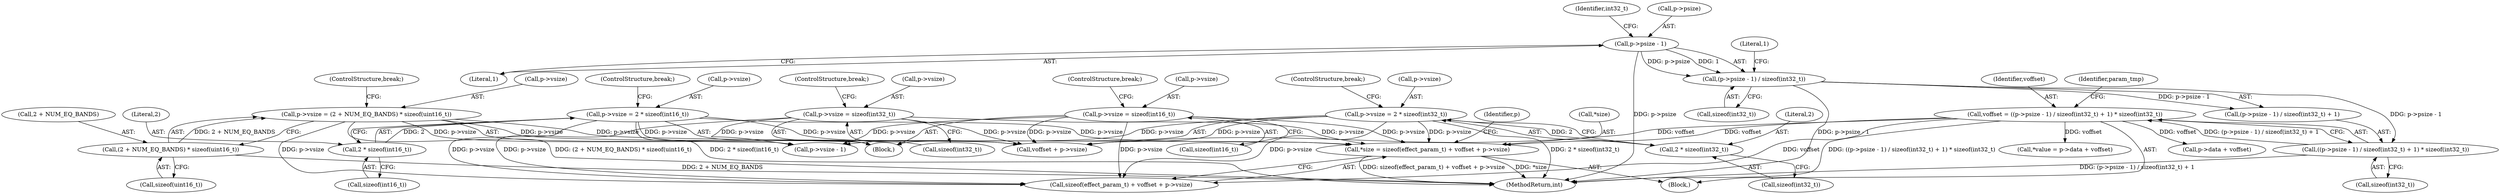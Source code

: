 digraph "0_Android_d72ea85c78a1a68bf99fd5804ad9784b4102fe57@API" {
"1000297" [label="(Call,*size = sizeof(effect_param_t) + voffset + p->vsize)"];
"1000112" [label="(Call,voffset = ((p->psize - 1) / sizeof(int32_t) + 1) * sizeof(int32_t))"];
"1000114" [label="(Call,((p->psize - 1) / sizeof(int32_t) + 1) * sizeof(int32_t))"];
"1000116" [label="(Call,(p->psize - 1) / sizeof(int32_t))"];
"1000117" [label="(Call,p->psize - 1)"];
"1000181" [label="(Call,p->vsize = sizeof(int16_t))"];
"1000229" [label="(Call,p->vsize = 2 * sizeof(int32_t))"];
"1000233" [label="(Call,2 * sizeof(int32_t))"];
"1000204" [label="(Call,p->vsize = 2 * sizeof(int16_t))"];
"1000208" [label="(Call,2 * sizeof(int16_t))"];
"1000252" [label="(Call,p->vsize = sizeof(int32_t))"];
"1000279" [label="(Call,p->vsize = (2 + NUM_EQ_BANDS) * sizeof(uint16_t))"];
"1000283" [label="(Call,(2 + NUM_EQ_BANDS) * sizeof(uint16_t))"];
"1000187" [label="(ControlStructure,break;)"];
"1000256" [label="(Call,sizeof(int32_t))"];
"1000123" [label="(Identifier,int32_t)"];
"1000113" [label="(Identifier,voffset)"];
"1000146" [label="(Call,p->data + voffset)"];
"1000283" [label="(Call,(2 + NUM_EQ_BANDS) * sizeof(uint16_t))"];
"1000311" [label="(Identifier,p)"];
"1000300" [label="(Call,sizeof(effect_param_t) + voffset + p->vsize)"];
"1000185" [label="(Call,sizeof(int16_t))"];
"1000209" [label="(Literal,2)"];
"1000115" [label="(Call,(p->psize - 1) / sizeof(int32_t) + 1)"];
"1000235" [label="(Call,sizeof(int32_t))"];
"1000212" [label="(ControlStructure,break;)"];
"1000287" [label="(Call,sizeof(uint16_t))"];
"1000570" [label="(Call,p->vsize - 1)"];
"1000233" [label="(Call,2 * sizeof(int32_t))"];
"1000237" [label="(ControlStructure,break;)"];
"1000303" [label="(Call,voffset + p->vsize)"];
"1000234" [label="(Literal,2)"];
"1000258" [label="(ControlStructure,break;)"];
"1000284" [label="(Call,2 + NUM_EQ_BANDS)"];
"1000122" [label="(Call,sizeof(int32_t))"];
"1000204" [label="(Call,p->vsize = 2 * sizeof(int16_t))"];
"1000144" [label="(Call,*value = p->data + voffset)"];
"1000162" [label="(Block,)"];
"1000124" [label="(Literal,1)"];
"1000114" [label="(Call,((p->psize - 1) / sizeof(int32_t) + 1) * sizeof(int32_t))"];
"1000230" [label="(Call,p->vsize)"];
"1000181" [label="(Call,p->vsize = sizeof(int16_t))"];
"1000116" [label="(Call,(p->psize - 1) / sizeof(int32_t))"];
"1000297" [label="(Call,*size = sizeof(effect_param_t) + voffset + p->vsize)"];
"1000253" [label="(Call,p->vsize)"];
"1000125" [label="(Call,sizeof(int32_t))"];
"1000252" [label="(Call,p->vsize = sizeof(int32_t))"];
"1000117" [label="(Call,p->psize - 1)"];
"1000289" [label="(ControlStructure,break;)"];
"1000229" [label="(Call,p->vsize = 2 * sizeof(int32_t))"];
"1000208" [label="(Call,2 * sizeof(int16_t))"];
"1000112" [label="(Call,voffset = ((p->psize - 1) / sizeof(int32_t) + 1) * sizeof(int32_t))"];
"1000651" [label="(MethodReturn,int)"];
"1000298" [label="(Call,*size)"];
"1000205" [label="(Call,p->vsize)"];
"1000279" [label="(Call,p->vsize = (2 + NUM_EQ_BANDS) * sizeof(uint16_t))"];
"1000280" [label="(Call,p->vsize)"];
"1000129" [label="(Identifier,param_tmp)"];
"1000104" [label="(Block,)"];
"1000118" [label="(Call,p->psize)"];
"1000121" [label="(Literal,1)"];
"1000210" [label="(Call,sizeof(int16_t))"];
"1000182" [label="(Call,p->vsize)"];
"1000297" -> "1000104"  [label="AST: "];
"1000297" -> "1000300"  [label="CFG: "];
"1000298" -> "1000297"  [label="AST: "];
"1000300" -> "1000297"  [label="AST: "];
"1000311" -> "1000297"  [label="CFG: "];
"1000297" -> "1000651"  [label="DDG: *size"];
"1000297" -> "1000651"  [label="DDG: sizeof(effect_param_t) + voffset + p->vsize"];
"1000112" -> "1000297"  [label="DDG: voffset"];
"1000181" -> "1000297"  [label="DDG: p->vsize"];
"1000229" -> "1000297"  [label="DDG: p->vsize"];
"1000204" -> "1000297"  [label="DDG: p->vsize"];
"1000252" -> "1000297"  [label="DDG: p->vsize"];
"1000279" -> "1000297"  [label="DDG: p->vsize"];
"1000112" -> "1000104"  [label="AST: "];
"1000112" -> "1000114"  [label="CFG: "];
"1000113" -> "1000112"  [label="AST: "];
"1000114" -> "1000112"  [label="AST: "];
"1000129" -> "1000112"  [label="CFG: "];
"1000112" -> "1000651"  [label="DDG: ((p->psize - 1) / sizeof(int32_t) + 1) * sizeof(int32_t)"];
"1000114" -> "1000112"  [label="DDG: (p->psize - 1) / sizeof(int32_t) + 1"];
"1000112" -> "1000144"  [label="DDG: voffset"];
"1000112" -> "1000146"  [label="DDG: voffset"];
"1000112" -> "1000300"  [label="DDG: voffset"];
"1000112" -> "1000303"  [label="DDG: voffset"];
"1000114" -> "1000125"  [label="CFG: "];
"1000115" -> "1000114"  [label="AST: "];
"1000125" -> "1000114"  [label="AST: "];
"1000114" -> "1000651"  [label="DDG: (p->psize - 1) / sizeof(int32_t) + 1"];
"1000116" -> "1000114"  [label="DDG: p->psize - 1"];
"1000116" -> "1000115"  [label="AST: "];
"1000116" -> "1000122"  [label="CFG: "];
"1000117" -> "1000116"  [label="AST: "];
"1000122" -> "1000116"  [label="AST: "];
"1000124" -> "1000116"  [label="CFG: "];
"1000116" -> "1000651"  [label="DDG: p->psize - 1"];
"1000116" -> "1000115"  [label="DDG: p->psize - 1"];
"1000117" -> "1000116"  [label="DDG: p->psize"];
"1000117" -> "1000116"  [label="DDG: 1"];
"1000117" -> "1000121"  [label="CFG: "];
"1000118" -> "1000117"  [label="AST: "];
"1000121" -> "1000117"  [label="AST: "];
"1000123" -> "1000117"  [label="CFG: "];
"1000117" -> "1000651"  [label="DDG: p->psize"];
"1000181" -> "1000162"  [label="AST: "];
"1000181" -> "1000185"  [label="CFG: "];
"1000182" -> "1000181"  [label="AST: "];
"1000185" -> "1000181"  [label="AST: "];
"1000187" -> "1000181"  [label="CFG: "];
"1000181" -> "1000300"  [label="DDG: p->vsize"];
"1000181" -> "1000303"  [label="DDG: p->vsize"];
"1000181" -> "1000570"  [label="DDG: p->vsize"];
"1000229" -> "1000162"  [label="AST: "];
"1000229" -> "1000233"  [label="CFG: "];
"1000230" -> "1000229"  [label="AST: "];
"1000233" -> "1000229"  [label="AST: "];
"1000237" -> "1000229"  [label="CFG: "];
"1000229" -> "1000651"  [label="DDG: 2 * sizeof(int32_t)"];
"1000233" -> "1000229"  [label="DDG: 2"];
"1000229" -> "1000300"  [label="DDG: p->vsize"];
"1000229" -> "1000303"  [label="DDG: p->vsize"];
"1000229" -> "1000570"  [label="DDG: p->vsize"];
"1000233" -> "1000235"  [label="CFG: "];
"1000234" -> "1000233"  [label="AST: "];
"1000235" -> "1000233"  [label="AST: "];
"1000204" -> "1000162"  [label="AST: "];
"1000204" -> "1000208"  [label="CFG: "];
"1000205" -> "1000204"  [label="AST: "];
"1000208" -> "1000204"  [label="AST: "];
"1000212" -> "1000204"  [label="CFG: "];
"1000204" -> "1000651"  [label="DDG: 2 * sizeof(int16_t)"];
"1000208" -> "1000204"  [label="DDG: 2"];
"1000204" -> "1000300"  [label="DDG: p->vsize"];
"1000204" -> "1000303"  [label="DDG: p->vsize"];
"1000204" -> "1000570"  [label="DDG: p->vsize"];
"1000208" -> "1000210"  [label="CFG: "];
"1000209" -> "1000208"  [label="AST: "];
"1000210" -> "1000208"  [label="AST: "];
"1000252" -> "1000162"  [label="AST: "];
"1000252" -> "1000256"  [label="CFG: "];
"1000253" -> "1000252"  [label="AST: "];
"1000256" -> "1000252"  [label="AST: "];
"1000258" -> "1000252"  [label="CFG: "];
"1000252" -> "1000300"  [label="DDG: p->vsize"];
"1000252" -> "1000303"  [label="DDG: p->vsize"];
"1000252" -> "1000570"  [label="DDG: p->vsize"];
"1000279" -> "1000162"  [label="AST: "];
"1000279" -> "1000283"  [label="CFG: "];
"1000280" -> "1000279"  [label="AST: "];
"1000283" -> "1000279"  [label="AST: "];
"1000289" -> "1000279"  [label="CFG: "];
"1000279" -> "1000651"  [label="DDG: (2 + NUM_EQ_BANDS) * sizeof(uint16_t)"];
"1000283" -> "1000279"  [label="DDG: 2 + NUM_EQ_BANDS"];
"1000279" -> "1000300"  [label="DDG: p->vsize"];
"1000279" -> "1000303"  [label="DDG: p->vsize"];
"1000279" -> "1000570"  [label="DDG: p->vsize"];
"1000283" -> "1000287"  [label="CFG: "];
"1000284" -> "1000283"  [label="AST: "];
"1000287" -> "1000283"  [label="AST: "];
"1000283" -> "1000651"  [label="DDG: 2 + NUM_EQ_BANDS"];
}
